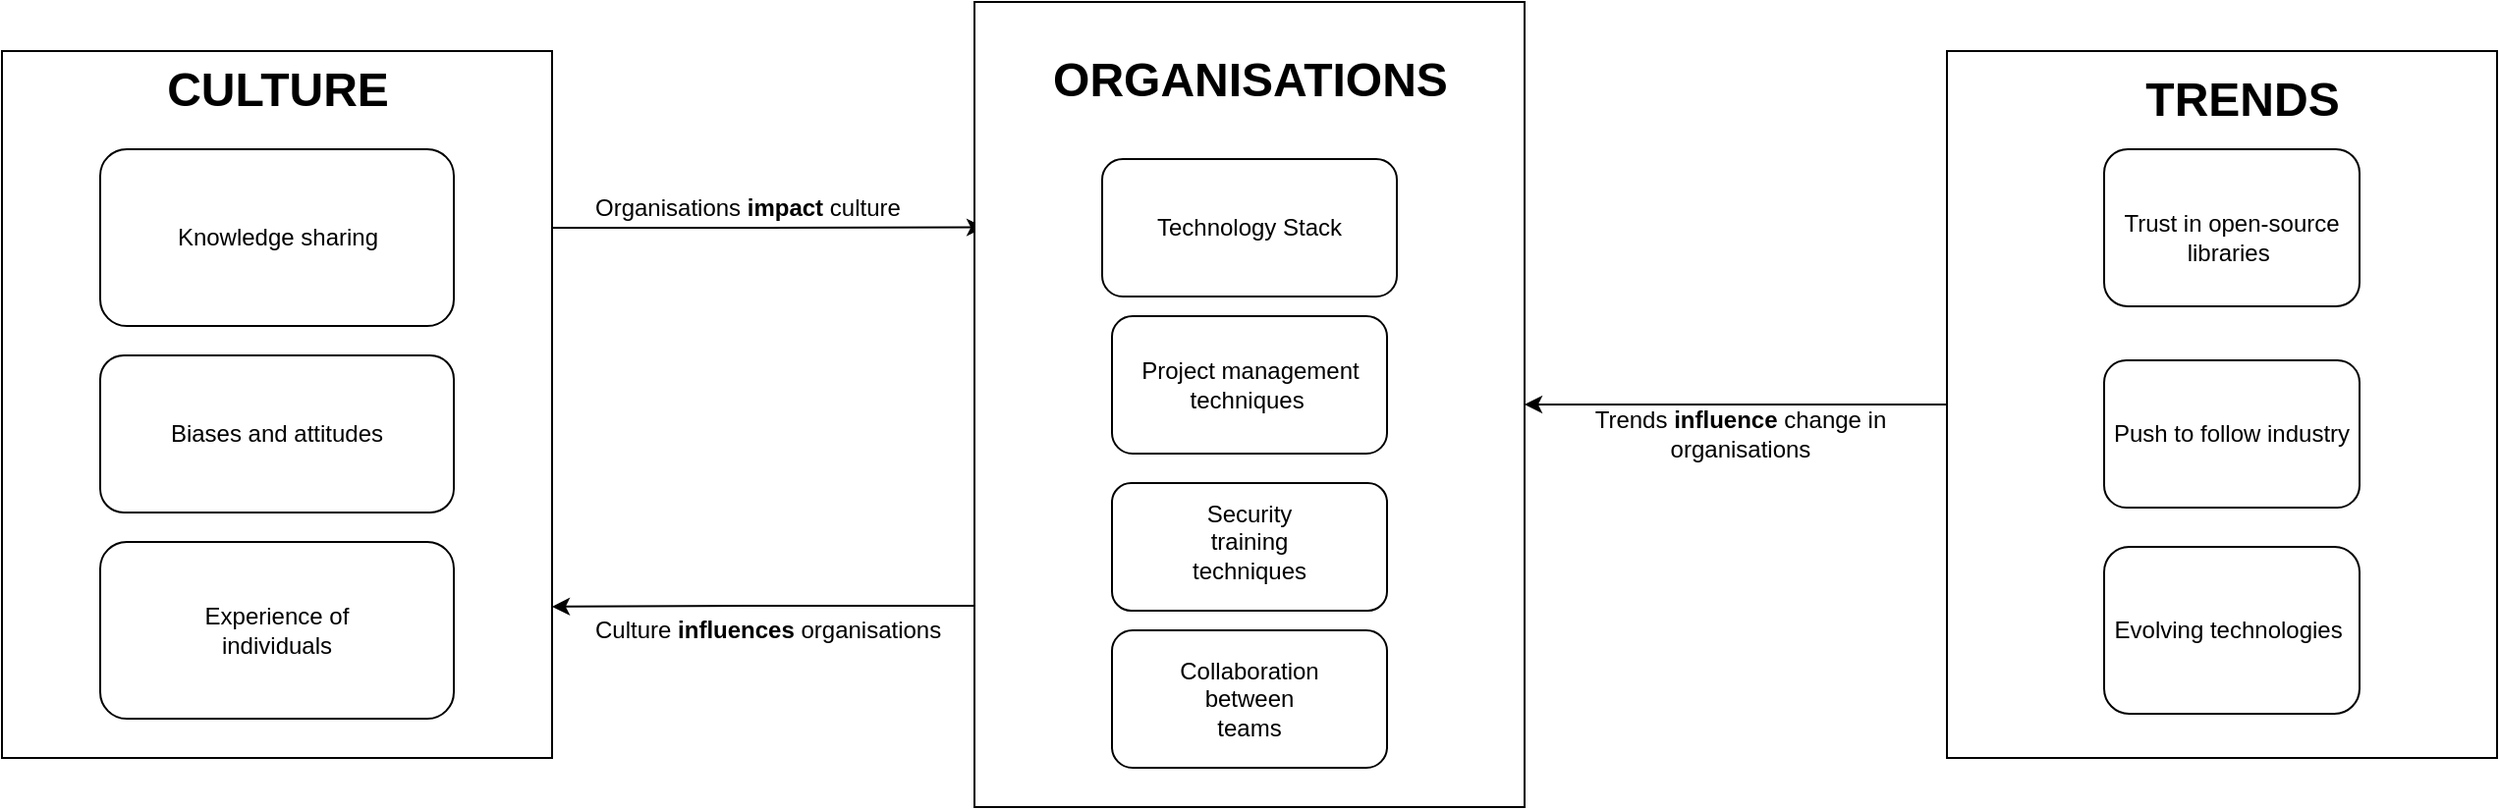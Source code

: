 <mxfile version="13.7.7" type="device"><diagram id="R2lEEEUBdFMjLlhIrx00" name="Page-1"><mxGraphModel dx="788" dy="512" grid="1" gridSize="10" guides="1" tooltips="1" connect="1" arrows="1" fold="1" page="1" pageScale="1" pageWidth="850" pageHeight="1100" math="0" shadow="0" extFonts="Permanent Marker^https://fonts.googleapis.com/css?family=Permanent+Marker"><root><mxCell id="0"/><mxCell id="1" parent="0"/><mxCell id="uQ6ODGV0pOVamaCVRPK4-7" style="edgeStyle=orthogonalEdgeStyle;rounded=0;orthogonalLoop=1;jettySize=auto;html=1;entryX=1;entryY=0.5;entryDx=0;entryDy=0;" edge="1" parent="1" source="uQ6ODGV0pOVamaCVRPK4-5" target="_zPKoPcr8g0Sg_G4T-uy-13"><mxGeometry relative="1" as="geometry"/></mxCell><mxCell id="uQ6ODGV0pOVamaCVRPK4-5" value="" style="rounded=0;whiteSpace=wrap;html=1;" vertex="1" parent="1"><mxGeometry x="1130" y="130" width="280" height="360" as="geometry"/></mxCell><mxCell id="uQ6ODGV0pOVamaCVRPK4-3" style="edgeStyle=orthogonalEdgeStyle;rounded=0;orthogonalLoop=1;jettySize=auto;html=1;exitX=1;exitY=0.25;exitDx=0;exitDy=0;entryX=0.018;entryY=0.28;entryDx=0;entryDy=0;entryPerimeter=0;" edge="1" parent="1" source="_zPKoPcr8g0Sg_G4T-uy-2" target="_zPKoPcr8g0Sg_G4T-uy-13"><mxGeometry relative="1" as="geometry"/></mxCell><mxCell id="_zPKoPcr8g0Sg_G4T-uy-2" value="" style="rounded=0;whiteSpace=wrap;html=1;" parent="1" vertex="1"><mxGeometry x="140" y="130" width="280" height="360" as="geometry"/></mxCell><mxCell id="_zPKoPcr8g0Sg_G4T-uy-5" value="" style="rounded=1;whiteSpace=wrap;html=1;" parent="1" vertex="1"><mxGeometry x="190" y="285" width="180" height="80" as="geometry"/></mxCell><mxCell id="_zPKoPcr8g0Sg_G4T-uy-1" value="Biases and attitudes" style="text;html=1;strokeColor=none;fillColor=none;align=center;verticalAlign=middle;whiteSpace=wrap;rounded=0;" parent="1" vertex="1"><mxGeometry x="210" y="315" width="140" height="20" as="geometry"/></mxCell><mxCell id="_zPKoPcr8g0Sg_G4T-uy-7" value="CULTURE" style="text;strokeColor=none;fillColor=none;html=1;fontSize=24;fontStyle=1;verticalAlign=middle;align=center;" parent="1" vertex="1"><mxGeometry x="230" y="130" width="100" height="40" as="geometry"/></mxCell><mxCell id="_zPKoPcr8g0Sg_G4T-uy-9" value="" style="rounded=1;whiteSpace=wrap;html=1;" parent="1" vertex="1"><mxGeometry x="190" y="180" width="180" height="90" as="geometry"/></mxCell><mxCell id="_zPKoPcr8g0Sg_G4T-uy-8" value="Knowledge sharing" style="text;html=1;strokeColor=none;fillColor=none;align=center;verticalAlign=middle;whiteSpace=wrap;rounded=0;" parent="1" vertex="1"><mxGeometry x="222.5" y="220" width="115" height="10" as="geometry"/></mxCell><mxCell id="uQ6ODGV0pOVamaCVRPK4-2" style="edgeStyle=orthogonalEdgeStyle;rounded=0;orthogonalLoop=1;jettySize=auto;html=1;exitX=0;exitY=0.75;exitDx=0;exitDy=0;entryX=1;entryY=0.786;entryDx=0;entryDy=0;entryPerimeter=0;" edge="1" parent="1" source="_zPKoPcr8g0Sg_G4T-uy-13" target="_zPKoPcr8g0Sg_G4T-uy-2"><mxGeometry relative="1" as="geometry"/></mxCell><mxCell id="_zPKoPcr8g0Sg_G4T-uy-13" value="" style="rounded=0;whiteSpace=wrap;html=1;" parent="1" vertex="1"><mxGeometry x="635" y="105" width="280" height="410" as="geometry"/></mxCell><mxCell id="_zPKoPcr8g0Sg_G4T-uy-14" value="ORGANISATIONS" style="text;strokeColor=none;fillColor=none;html=1;fontSize=24;fontStyle=1;verticalAlign=middle;align=center;" parent="1" vertex="1"><mxGeometry x="725" y="125" width="100" height="40" as="geometry"/></mxCell><mxCell id="_zPKoPcr8g0Sg_G4T-uy-19" value="" style="rounded=1;whiteSpace=wrap;html=1;" parent="1" vertex="1"><mxGeometry x="705" y="265" width="140" height="70" as="geometry"/></mxCell><mxCell id="_zPKoPcr8g0Sg_G4T-uy-16" value="Project management techniques&amp;nbsp;" style="text;html=1;strokeColor=none;fillColor=none;align=center;verticalAlign=middle;whiteSpace=wrap;rounded=0;" parent="1" vertex="1"><mxGeometry x="717.5" y="295" width="115" height="10" as="geometry"/></mxCell><mxCell id="_zPKoPcr8g0Sg_G4T-uy-25" value="" style="rounded=1;whiteSpace=wrap;html=1;" parent="1" vertex="1"><mxGeometry x="705" y="350" width="140" height="65" as="geometry"/></mxCell><mxCell id="_zPKoPcr8g0Sg_G4T-uy-26" value="Security training techniques" style="text;html=1;strokeColor=none;fillColor=none;align=center;verticalAlign=middle;whiteSpace=wrap;rounded=0;" parent="1" vertex="1"><mxGeometry x="755" y="370" width="40" height="20" as="geometry"/></mxCell><mxCell id="_zPKoPcr8g0Sg_G4T-uy-31" value="Organisations&amp;nbsp;&lt;b&gt;impact&lt;/b&gt; culture" style="text;html=1;strokeColor=none;fillColor=none;align=left;verticalAlign=middle;whiteSpace=wrap;rounded=0;" parent="1" vertex="1"><mxGeometry x="440" y="200" width="160" height="20" as="geometry"/></mxCell><mxCell id="_zPKoPcr8g0Sg_G4T-uy-33" value="" style="rounded=1;whiteSpace=wrap;html=1;" parent="1" vertex="1"><mxGeometry x="705" y="425" width="140" height="70" as="geometry"/></mxCell><mxCell id="_zPKoPcr8g0Sg_G4T-uy-34" value="Collaboration between teams" style="text;html=1;strokeColor=none;fillColor=none;align=center;verticalAlign=middle;whiteSpace=wrap;rounded=0;" parent="1" vertex="1"><mxGeometry x="755" y="450" width="40" height="20" as="geometry"/></mxCell><mxCell id="_zPKoPcr8g0Sg_G4T-uy-36" value="TRENDS" style="text;strokeColor=none;fillColor=none;html=1;fontSize=24;fontStyle=1;verticalAlign=middle;align=center;" parent="1" vertex="1"><mxGeometry x="1230" y="140" width="100" height="30" as="geometry"/></mxCell><mxCell id="_zPKoPcr8g0Sg_G4T-uy-38" value="Trends &lt;b&gt;influence&lt;/b&gt; change in organisations" style="text;html=1;strokeColor=none;fillColor=none;align=center;verticalAlign=middle;whiteSpace=wrap;rounded=0;" parent="1" vertex="1"><mxGeometry x="920" y="315" width="210" height="20" as="geometry"/></mxCell><mxCell id="_zPKoPcr8g0Sg_G4T-uy-41" value="" style="rounded=1;whiteSpace=wrap;html=1;" parent="1" vertex="1"><mxGeometry x="700" y="185" width="150" height="70" as="geometry"/></mxCell><mxCell id="_zPKoPcr8g0Sg_G4T-uy-40" value="Technology Stack" style="text;html=1;strokeColor=none;fillColor=none;align=center;verticalAlign=middle;whiteSpace=wrap;rounded=0;" parent="1" vertex="1"><mxGeometry x="705" y="210" width="140" height="20" as="geometry"/></mxCell><mxCell id="_zPKoPcr8g0Sg_G4T-uy-46" value="" style="rounded=1;whiteSpace=wrap;html=1;" parent="1" vertex="1"><mxGeometry x="1210" y="180" width="130" height="80" as="geometry"/></mxCell><mxCell id="_zPKoPcr8g0Sg_G4T-uy-47" value="Trust in open-source libraries&amp;nbsp;" style="text;html=1;strokeColor=none;fillColor=none;align=center;verticalAlign=middle;whiteSpace=wrap;rounded=0;" parent="1" vertex="1"><mxGeometry x="1215" y="215" width="120" height="20" as="geometry"/></mxCell><mxCell id="_zPKoPcr8g0Sg_G4T-uy-48" value="Push to follow industry" style="rounded=1;whiteSpace=wrap;html=1;" parent="1" vertex="1"><mxGeometry x="1210" y="287.5" width="130" height="75" as="geometry"/></mxCell><mxCell id="_zPKoPcr8g0Sg_G4T-uy-49" value="Evolving technologies&amp;nbsp;" style="rounded=1;whiteSpace=wrap;html=1;" parent="1" vertex="1"><mxGeometry x="1210" y="382.5" width="130" height="85" as="geometry"/></mxCell><mxCell id="_zPKoPcr8g0Sg_G4T-uy-50" value="" style="rounded=1;whiteSpace=wrap;html=1;" parent="1" vertex="1"><mxGeometry x="190" y="380" width="180" height="90" as="geometry"/></mxCell><mxCell id="_zPKoPcr8g0Sg_G4T-uy-51" value="Experience of individuals" style="text;html=1;strokeColor=none;fillColor=none;align=center;verticalAlign=middle;whiteSpace=wrap;rounded=0;" parent="1" vertex="1"><mxGeometry x="230" y="415" width="100" height="20" as="geometry"/></mxCell><mxCell id="_zPKoPcr8g0Sg_G4T-uy-55" value="Culture &lt;b&gt;influences&lt;/b&gt; organisations" style="text;html=1;strokeColor=none;fillColor=none;align=left;verticalAlign=middle;whiteSpace=wrap;rounded=0;" parent="1" vertex="1"><mxGeometry x="440" y="415" width="225" height="20" as="geometry"/></mxCell></root></mxGraphModel></diagram></mxfile>